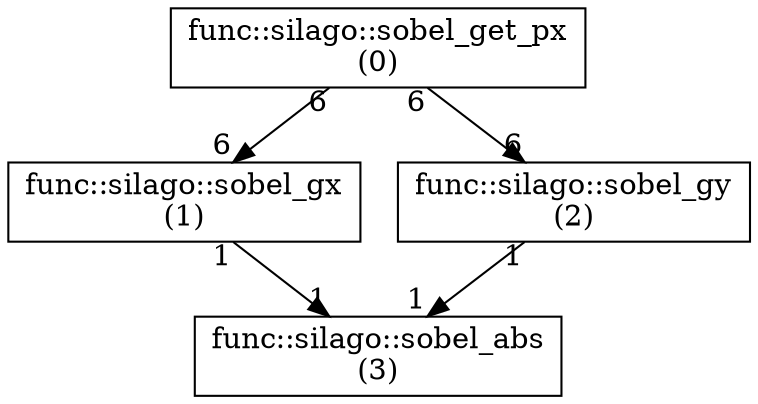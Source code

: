 
digraph g{
    
    0 [shape=box, label="func::silago::sobel_get_px\n(0)"];
    1 [shape=box, label="func::silago::sobel_gx\n(1)"];
    2 [shape=box, label="func::silago::sobel_gy\n(2)"];
    3 [shape=box, label="func::silago::sobel_abs\n(3)"];
    0 -> 1 [headlabel="6", taillabel="6"];
    0 -> 2 [headlabel="6", taillabel="6"];
    1 -> 3 [headlabel="1", taillabel="1"];
    2 -> 3 [headlabel="1", taillabel="1"];
    }        
